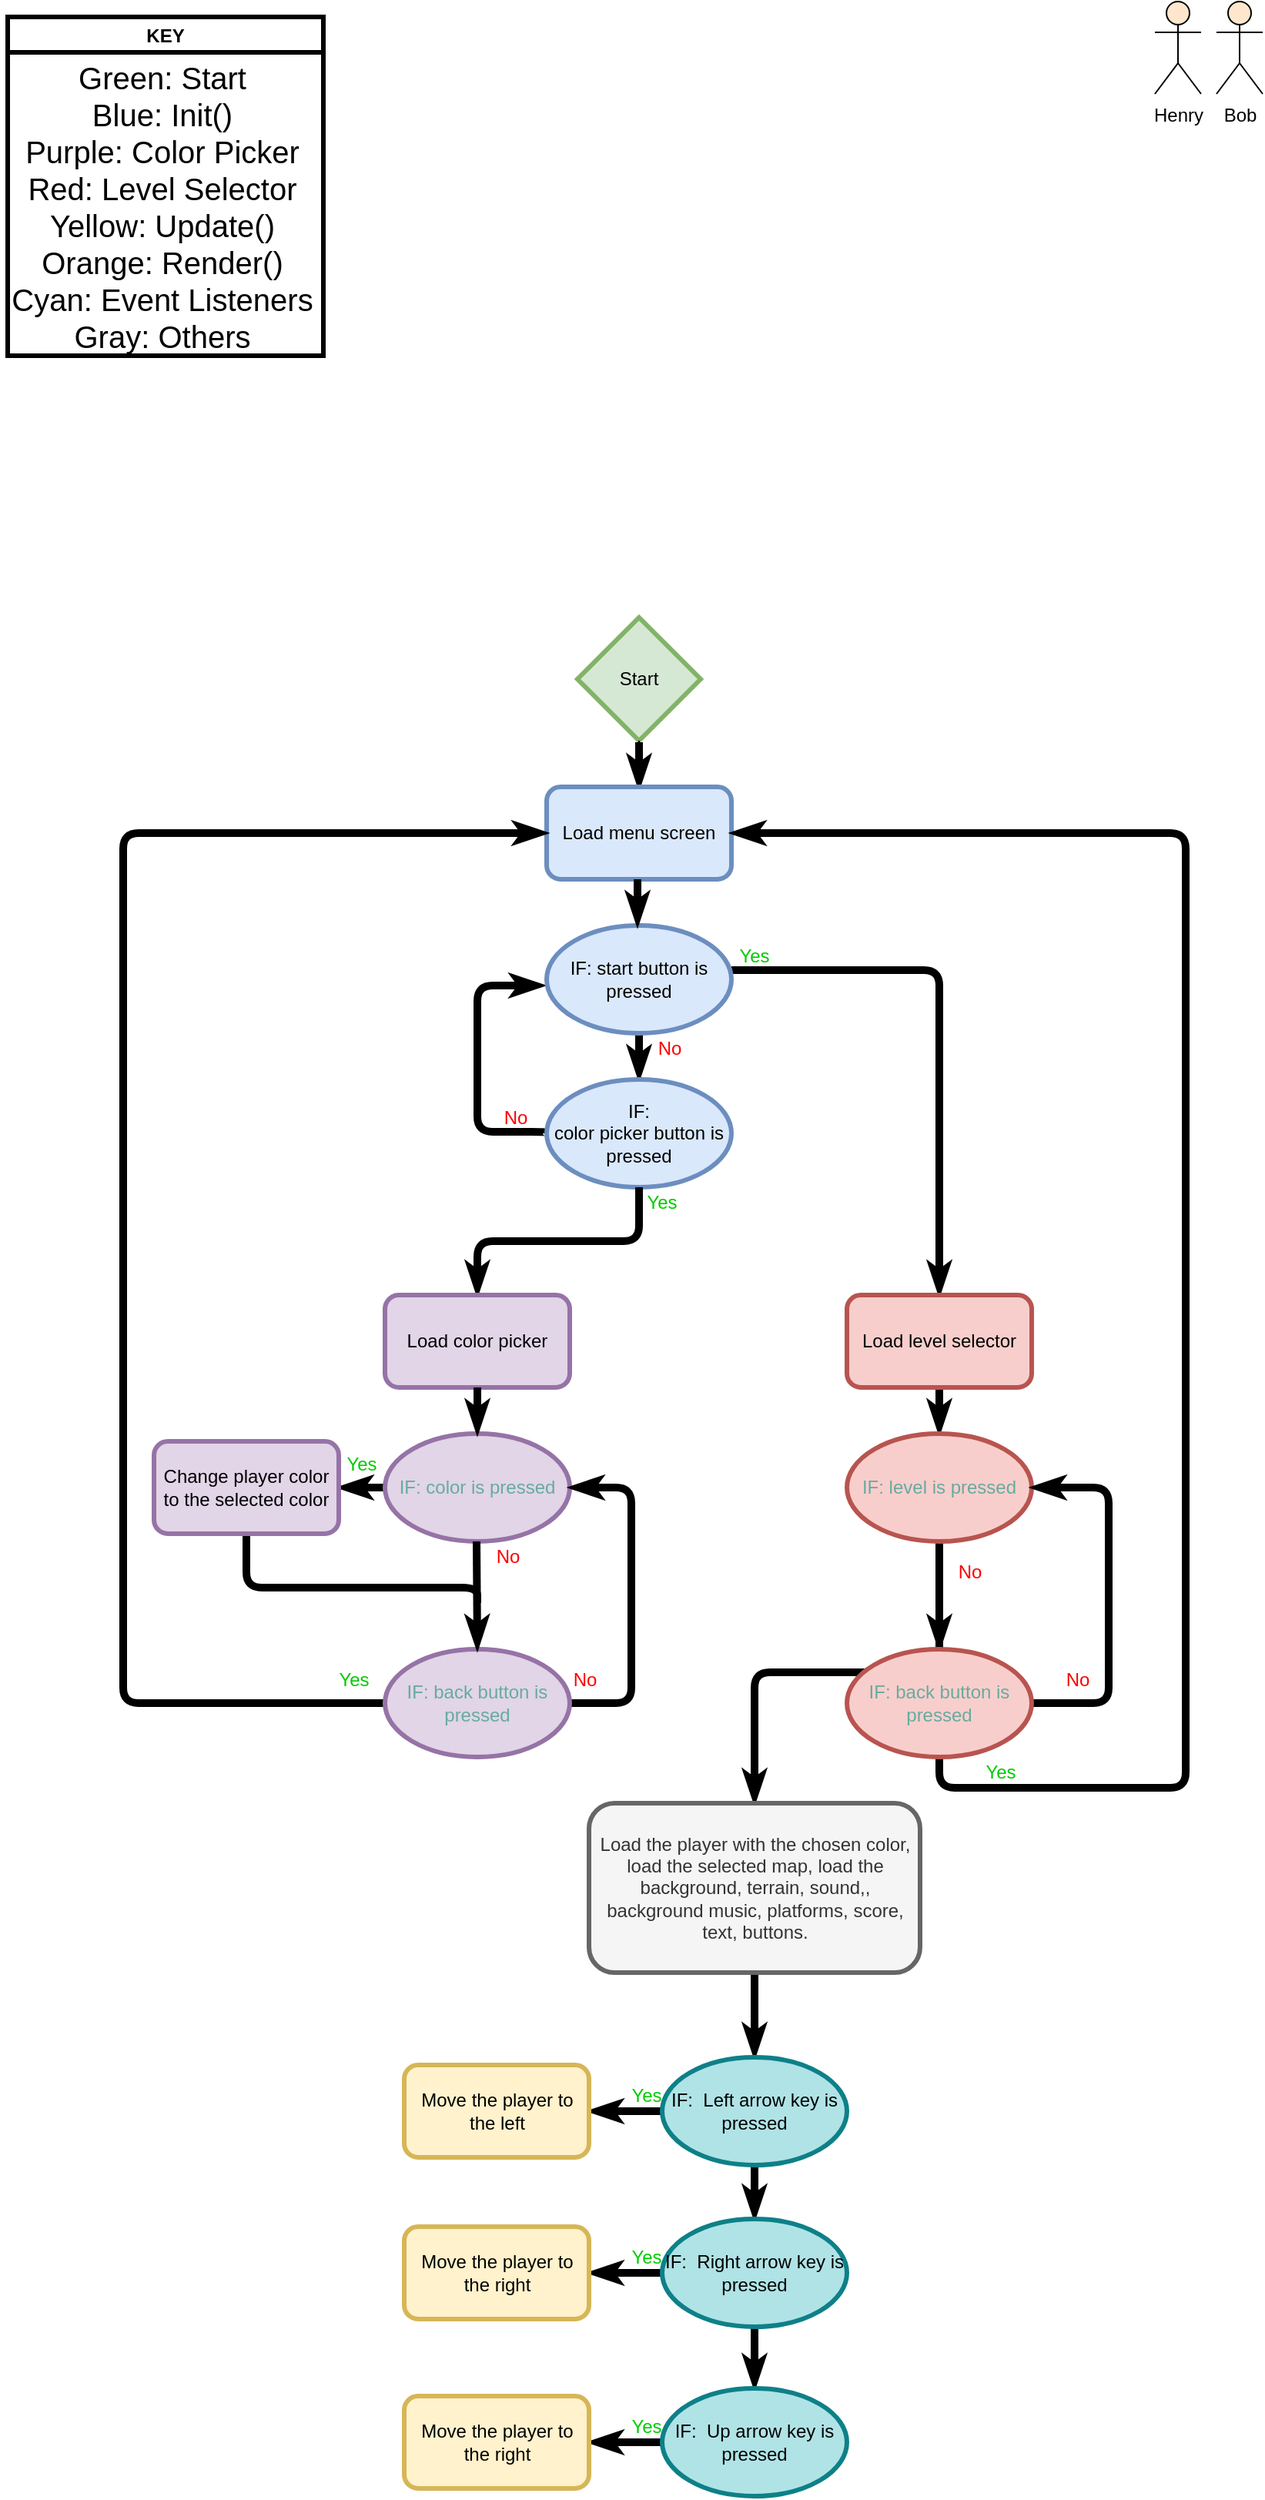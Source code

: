 <mxfile version="15.1.2" type="github">
  <diagram id="sANR0Sa7Du-AlCgByeaL" name="Page-1">
    <mxGraphModel dx="946" dy="472" grid="1" gridSize="10" guides="1" tooltips="1" connect="1" arrows="1" fold="1" page="1" pageScale="1" pageWidth="850" pageHeight="1100" math="0" shadow="0">
      <root>
        <mxCell id="0" />
        <mxCell id="1" parent="0" />
        <mxCell id="qH3xu6opcL6_kooswoq3-1" value="Start" style="rhombus;whiteSpace=wrap;html=1;fillColor=#d5e8d4;strokeColor=#82b366;strokeWidth=3;" parent="1" vertex="1">
          <mxGeometry x="385" y="410" width="80" height="80" as="geometry" />
        </mxCell>
        <mxCell id="qH3xu6opcL6_kooswoq3-3" value="KEY" style="swimlane;strokeWidth=3;" parent="1" vertex="1">
          <mxGeometry x="15" y="20" width="205" height="220" as="geometry" />
        </mxCell>
        <mxCell id="qH3xu6opcL6_kooswoq3-4" value="&lt;font style=&quot;font-size: 20px&quot;&gt;Green: Start&lt;br&gt;Blue: Init()&lt;br&gt;Purple: Color Picker&lt;br&gt;Red: Level Selector&lt;br&gt;Yellow: Update()&lt;br&gt;Orange: Render()&lt;br&gt;Cyan: Event Listeners&lt;br&gt;Gray: Others&lt;br&gt;&lt;br&gt;&lt;/font&gt;" style="text;html=1;align=center;verticalAlign=middle;resizable=0;points=[];autosize=1;strokeColor=none;fillColor=none;" parent="qH3xu6opcL6_kooswoq3-3" vertex="1">
          <mxGeometry x="-5" y="60" width="210" height="150" as="geometry" />
        </mxCell>
        <mxCell id="qH3xu6opcL6_kooswoq3-9" value="" style="endArrow=none;html=1;strokeColor=#000000;strokeWidth=5;entryX=1;entryY=0.5;entryDx=0;entryDy=0;edgeStyle=orthogonalEdgeStyle;endFill=0;startArrow=classicThin;startFill=1;exitX=0.5;exitY=0;exitDx=0;exitDy=0;" parent="1" source="1hW1MU2cilDxWkgsf2Ak-7" edge="1">
          <mxGeometry width="50" height="50" relative="1" as="geometry">
            <mxPoint x="600" y="780" as="sourcePoint" />
            <mxPoint x="485" y="639" as="targetPoint" />
            <Array as="points">
              <mxPoint x="620" y="850" />
              <mxPoint x="620" y="639" />
            </Array>
          </mxGeometry>
        </mxCell>
        <mxCell id="HlZbUKtkhiLdgMQSABBG-2" value="" style="endArrow=none;html=1;entryX=0.5;entryY=1;entryDx=0;entryDy=0;strokeWidth=5;endFill=0;startArrow=classicThin;startFill=1;" parent="1" edge="1">
          <mxGeometry width="50" height="50" relative="1" as="geometry">
            <mxPoint x="425" y="710" as="sourcePoint" />
            <mxPoint x="425" y="670" as="targetPoint" />
          </mxGeometry>
        </mxCell>
        <mxCell id="HlZbUKtkhiLdgMQSABBG-6" value="" style="endArrow=classicThin;html=1;strokeWidth=5;startArrow=none;startFill=0;endFill=1;exitX=0;exitY=0.5;exitDx=0;exitDy=0;edgeStyle=orthogonalEdgeStyle;" parent="1" source="HlZbUKtkhiLdgMQSABBG-19" edge="1">
          <mxGeometry width="50" height="50" relative="1" as="geometry">
            <mxPoint x="320" y="637" as="sourcePoint" />
            <mxPoint x="363" y="649" as="targetPoint" />
            <Array as="points">
              <mxPoint x="320" y="744" />
              <mxPoint x="320" y="649" />
              <mxPoint x="363" y="649" />
            </Array>
          </mxGeometry>
        </mxCell>
        <mxCell id="HlZbUKtkhiLdgMQSABBG-9" value="&lt;font color=&quot;#ff0000&quot;&gt;No&lt;/font&gt;" style="text;html=1;strokeColor=none;fillColor=none;align=center;verticalAlign=middle;whiteSpace=wrap;rounded=0;" parent="1" vertex="1">
          <mxGeometry x="325" y="725" width="40" height="20" as="geometry" />
        </mxCell>
        <mxCell id="HlZbUKtkhiLdgMQSABBG-13" value="&lt;font color=&quot;#ff0000&quot;&gt;No&lt;/font&gt;" style="text;html=1;strokeColor=none;fillColor=none;align=center;verticalAlign=middle;whiteSpace=wrap;rounded=0;" parent="1" vertex="1">
          <mxGeometry x="425" y="680" width="40" height="20" as="geometry" />
        </mxCell>
        <mxCell id="HlZbUKtkhiLdgMQSABBG-17" value="&lt;span&gt;IF: start button is pressed&lt;/span&gt;" style="ellipse;whiteSpace=wrap;html=1;fillColor=#dae8fc;strokeColor=#6c8ebf;strokeWidth=3;" parent="1" vertex="1">
          <mxGeometry x="365" y="610" width="120" height="70" as="geometry" />
        </mxCell>
        <mxCell id="HlZbUKtkhiLdgMQSABBG-18" value="" style="endArrow=none;html=1;entryX=0.5;entryY=1;entryDx=0;entryDy=0;strokeWidth=5;startArrow=classicThin;startFill=1;" parent="1" edge="1">
          <mxGeometry width="50" height="50" relative="1" as="geometry">
            <mxPoint x="425" y="521" as="sourcePoint" />
            <mxPoint x="425" y="491" as="targetPoint" />
          </mxGeometry>
        </mxCell>
        <mxCell id="HlZbUKtkhiLdgMQSABBG-19" value="&lt;span&gt;IF: &lt;br&gt;color picker button is pressed&lt;/span&gt;" style="ellipse;whiteSpace=wrap;html=1;fillColor=#dae8fc;strokeColor=#6c8ebf;strokeWidth=3;" parent="1" vertex="1">
          <mxGeometry x="365" y="710" width="120" height="70" as="geometry" />
        </mxCell>
        <mxCell id="z5al1TYBWJ1lYyxTN1bS-4" value="" style="endArrow=classicThin;html=1;strokeWidth=5;exitX=0.5;exitY=1;exitDx=0;exitDy=0;endFill=1;edgeStyle=orthogonalEdgeStyle;" parent="1" source="HlZbUKtkhiLdgMQSABBG-19" target="z5al1TYBWJ1lYyxTN1bS-6" edge="1">
          <mxGeometry width="50" height="50" relative="1" as="geometry">
            <mxPoint x="400" y="630" as="sourcePoint" />
            <mxPoint x="425" y="720" as="targetPoint" />
          </mxGeometry>
        </mxCell>
        <mxCell id="z5al1TYBWJ1lYyxTN1bS-6" value="Load color picker" style="rounded=1;whiteSpace=wrap;html=1;fillColor=#e1d5e7;strokeColor=#9673a6;strokeWidth=3;" parent="1" vertex="1">
          <mxGeometry x="260" y="850" width="120" height="60" as="geometry" />
        </mxCell>
        <mxCell id="1hW1MU2cilDxWkgsf2Ak-1" value="&lt;font color=&quot;#00cc00&quot;&gt;Yes&lt;/font&gt;" style="text;html=1;strokeColor=none;fillColor=none;align=center;verticalAlign=middle;whiteSpace=wrap;rounded=0;" parent="1" vertex="1">
          <mxGeometry x="480" y="620" width="40" height="20" as="geometry" />
        </mxCell>
        <mxCell id="1hW1MU2cilDxWkgsf2Ak-2" value="&lt;font color=&quot;#00cc00&quot;&gt;Yes&lt;/font&gt;" style="text;html=1;strokeColor=none;fillColor=none;align=center;verticalAlign=middle;whiteSpace=wrap;rounded=0;" parent="1" vertex="1">
          <mxGeometry x="420" y="780" width="40" height="20" as="geometry" />
        </mxCell>
        <mxCell id="1hW1MU2cilDxWkgsf2Ak-4" value="" style="edgeStyle=orthogonalEdgeStyle;rounded=0;orthogonalLoop=1;jettySize=auto;html=1;startArrow=classicThin;startFill=1;endArrow=none;endFill=0;" parent="1" source="1hW1MU2cilDxWkgsf2Ak-3" target="qH3xu6opcL6_kooswoq3-1" edge="1">
          <mxGeometry relative="1" as="geometry" />
        </mxCell>
        <mxCell id="1hW1MU2cilDxWkgsf2Ak-3" value="Load menu screen" style="rounded=1;whiteSpace=wrap;html=1;fillColor=#dae8fc;strokeColor=#6c8ebf;strokeWidth=3;" parent="1" vertex="1">
          <mxGeometry x="365" y="520" width="120" height="60" as="geometry" />
        </mxCell>
        <mxCell id="1hW1MU2cilDxWkgsf2Ak-5" value="" style="edgeStyle=orthogonalEdgeStyle;rounded=0;orthogonalLoop=1;jettySize=auto;html=1;startArrow=classicThin;startFill=1;endArrow=none;endFill=0;strokeWidth=5;" parent="1" edge="1">
          <mxGeometry relative="1" as="geometry">
            <mxPoint x="424" y="610" as="sourcePoint" />
            <mxPoint x="424" y="580" as="targetPoint" />
          </mxGeometry>
        </mxCell>
        <mxCell id="yoXjjoeokbbWdY5fdKAf-14" style="edgeStyle=orthogonalEdgeStyle;rounded=0;orthogonalLoop=1;jettySize=auto;html=1;entryX=0.5;entryY=0;entryDx=0;entryDy=0;endArrow=classicThin;endFill=1;strokeWidth=5;" parent="1" source="1hW1MU2cilDxWkgsf2Ak-7" target="yoXjjoeokbbWdY5fdKAf-13" edge="1">
          <mxGeometry relative="1" as="geometry" />
        </mxCell>
        <mxCell id="1hW1MU2cilDxWkgsf2Ak-7" value="Load level selector" style="rounded=1;whiteSpace=wrap;html=1;strokeWidth=3;fillColor=#f8cecc;strokeColor=#b85450;" parent="1" vertex="1">
          <mxGeometry x="560" y="850" width="120" height="60" as="geometry" />
        </mxCell>
        <mxCell id="ZbSbrt5vP9VM88DJlWoI-17" value="" style="edgeStyle=orthogonalEdgeStyle;rounded=0;orthogonalLoop=1;jettySize=auto;html=1;endArrow=classicThin;endFill=1;strokeWidth=5;" parent="1" source="fsFY9wsdsCtNqfY3CEtP-2" target="ZbSbrt5vP9VM88DJlWoI-5" edge="1">
          <mxGeometry relative="1" as="geometry" />
        </mxCell>
        <mxCell id="fsFY9wsdsCtNqfY3CEtP-2" value="&lt;span&gt;&lt;font color=&quot;#67ab9f&quot;&gt;IF: color is pressed&lt;/font&gt;&lt;br&gt;&lt;/span&gt;" style="ellipse;whiteSpace=wrap;html=1;fillColor=#e1d5e7;strokeColor=#9673a6;strokeWidth=3;" parent="1" vertex="1">
          <mxGeometry x="260" y="940" width="120" height="70" as="geometry" />
        </mxCell>
        <mxCell id="fsFY9wsdsCtNqfY3CEtP-4" value="" style="endArrow=none;html=1;entryX=0.5;entryY=1;entryDx=0;entryDy=0;exitX=0.5;exitY=0;exitDx=0;exitDy=0;startArrow=classicThin;startFill=1;strokeWidth=5;" parent="1" source="fsFY9wsdsCtNqfY3CEtP-2" target="z5al1TYBWJ1lYyxTN1bS-6" edge="1">
          <mxGeometry width="50" height="50" relative="1" as="geometry">
            <mxPoint x="570" y="960" as="sourcePoint" />
            <mxPoint x="620" y="910" as="targetPoint" />
          </mxGeometry>
        </mxCell>
        <mxCell id="fsFY9wsdsCtNqfY3CEtP-5" value="Bob" style="shape=umlActor;verticalLabelPosition=bottom;verticalAlign=top;html=1;fillColor=#ffe6cc;" parent="1" vertex="1">
          <mxGeometry x="800" y="10" width="30" height="60" as="geometry" />
        </mxCell>
        <mxCell id="fsFY9wsdsCtNqfY3CEtP-9" value="&lt;font color=&quot;#00cc00&quot;&gt;Yes&lt;/font&gt;" style="text;html=1;strokeColor=none;fillColor=none;align=center;verticalAlign=middle;whiteSpace=wrap;rounded=0;" parent="1" vertex="1">
          <mxGeometry x="225" y="950" width="40" height="20" as="geometry" />
        </mxCell>
        <mxCell id="yoXjjoeokbbWdY5fdKAf-1" style="edgeStyle=orthogonalEdgeStyle;rounded=1;orthogonalLoop=1;jettySize=auto;html=1;strokeWidth=5;endArrow=none;endFill=0;" parent="1" source="ZbSbrt5vP9VM88DJlWoI-5" edge="1">
          <mxGeometry relative="1" as="geometry">
            <mxPoint x="320" y="1050" as="targetPoint" />
            <Array as="points">
              <mxPoint x="170" y="1040" />
              <mxPoint x="320" y="1040" />
            </Array>
          </mxGeometry>
        </mxCell>
        <mxCell id="ZbSbrt5vP9VM88DJlWoI-5" value="&lt;span&gt;Change player color to the selected color&lt;/span&gt;" style="rounded=1;whiteSpace=wrap;html=1;strokeWidth=3;fillColor=#e1d5e7;strokeColor=#9673a6;" parent="1" vertex="1">
          <mxGeometry x="110" y="945" width="120" height="60" as="geometry" />
        </mxCell>
        <mxCell id="ZbSbrt5vP9VM88DJlWoI-10" value="Henry" style="shape=umlActor;verticalLabelPosition=bottom;verticalAlign=top;html=1;fillColor=#ffe6cc;" parent="1" vertex="1">
          <mxGeometry x="760" y="10" width="30" height="60" as="geometry" />
        </mxCell>
        <mxCell id="ZbSbrt5vP9VM88DJlWoI-18" style="edgeStyle=orthogonalEdgeStyle;rounded=1;orthogonalLoop=1;jettySize=auto;html=1;entryX=1;entryY=0.5;entryDx=0;entryDy=0;endArrow=classicThin;endFill=1;strokeWidth=5;exitX=1;exitY=0.5;exitDx=0;exitDy=0;" parent="1" source="ZbSbrt5vP9VM88DJlWoI-14" target="fsFY9wsdsCtNqfY3CEtP-2" edge="1">
          <mxGeometry relative="1" as="geometry">
            <Array as="points">
              <mxPoint x="420" y="1115" />
              <mxPoint x="420" y="975" />
            </Array>
          </mxGeometry>
        </mxCell>
        <mxCell id="ZbSbrt5vP9VM88DJlWoI-20" style="edgeStyle=orthogonalEdgeStyle;rounded=1;orthogonalLoop=1;jettySize=auto;html=1;endArrow=classicThin;endFill=1;strokeWidth=5;entryX=0;entryY=0.5;entryDx=0;entryDy=0;exitX=0;exitY=0.5;exitDx=0;exitDy=0;" parent="1" source="ZbSbrt5vP9VM88DJlWoI-14" target="1hW1MU2cilDxWkgsf2Ak-3" edge="1">
          <mxGeometry relative="1" as="geometry">
            <mxPoint x="290" y="620" as="targetPoint" />
            <Array as="points">
              <mxPoint x="90" y="1115" />
              <mxPoint x="90" y="550" />
            </Array>
          </mxGeometry>
        </mxCell>
        <mxCell id="ZbSbrt5vP9VM88DJlWoI-14" value="&lt;span&gt;&lt;font color=&quot;#67ab9f&quot;&gt;IF: back button is pressed&lt;/font&gt;&lt;br&gt;&lt;/span&gt;" style="ellipse;whiteSpace=wrap;html=1;fillColor=#e1d5e7;strokeColor=#9673a6;strokeWidth=3;" parent="1" vertex="1">
          <mxGeometry x="260" y="1080" width="120" height="70" as="geometry" />
        </mxCell>
        <mxCell id="ZbSbrt5vP9VM88DJlWoI-15" value="" style="endArrow=none;html=1;entryX=0.5;entryY=1;entryDx=0;entryDy=0;exitX=0.5;exitY=0;exitDx=0;exitDy=0;startArrow=classicThin;startFill=1;strokeWidth=5;" parent="1" source="ZbSbrt5vP9VM88DJlWoI-14" edge="1">
          <mxGeometry width="50" height="50" relative="1" as="geometry">
            <mxPoint x="319.5" y="1040" as="sourcePoint" />
            <mxPoint x="319.5" y="1010" as="targetPoint" />
          </mxGeometry>
        </mxCell>
        <mxCell id="ZbSbrt5vP9VM88DJlWoI-16" value="&lt;font color=&quot;#ff0000&quot;&gt;No&lt;/font&gt;" style="text;html=1;strokeColor=none;fillColor=none;align=center;verticalAlign=middle;whiteSpace=wrap;rounded=0;" parent="1" vertex="1">
          <mxGeometry x="320" y="1010" width="40" height="20" as="geometry" />
        </mxCell>
        <mxCell id="ZbSbrt5vP9VM88DJlWoI-19" value="&lt;font color=&quot;#ff0000&quot;&gt;No&lt;/font&gt;" style="text;html=1;strokeColor=none;fillColor=none;align=center;verticalAlign=middle;whiteSpace=wrap;rounded=0;" parent="1" vertex="1">
          <mxGeometry x="370" y="1090" width="40" height="20" as="geometry" />
        </mxCell>
        <mxCell id="ZbSbrt5vP9VM88DJlWoI-21" value="&lt;font color=&quot;#00cc00&quot;&gt;Yes&lt;/font&gt;" style="text;html=1;strokeColor=none;fillColor=none;align=center;verticalAlign=middle;whiteSpace=wrap;rounded=0;" parent="1" vertex="1">
          <mxGeometry x="220" y="1090" width="40" height="20" as="geometry" />
        </mxCell>
        <mxCell id="yoXjjoeokbbWdY5fdKAf-7" style="edgeStyle=orthogonalEdgeStyle;rounded=1;orthogonalLoop=1;jettySize=auto;html=1;entryX=1.033;entryY=0.414;entryDx=0;entryDy=0;entryPerimeter=0;endArrow=classicThin;endFill=1;strokeWidth=5;exitX=1;exitY=0.5;exitDx=0;exitDy=0;" parent="1" edge="1">
          <mxGeometry relative="1" as="geometry">
            <Array as="points">
              <mxPoint x="790" y="625" />
              <mxPoint x="790" y="479" />
            </Array>
            <mxPoint x="753.96" y="478.98" as="targetPoint" />
          </mxGeometry>
        </mxCell>
        <mxCell id="O-zRNot-esT4dn0OZAIN-2" value="" style="edgeStyle=orthogonalEdgeStyle;rounded=0;orthogonalLoop=1;jettySize=auto;html=1;strokeWidth=5;endArrow=classicThin;endFill=1;" parent="1" source="yoXjjoeokbbWdY5fdKAf-13" target="O-zRNot-esT4dn0OZAIN-1" edge="1">
          <mxGeometry relative="1" as="geometry" />
        </mxCell>
        <mxCell id="ECO3SfFX27cgc8bEJBXW-2" style="edgeStyle=orthogonalEdgeStyle;rounded=1;orthogonalLoop=1;jettySize=auto;html=1;entryX=0.5;entryY=0;entryDx=0;entryDy=0;strokeWidth=5;endArrow=classicThin;endFill=1;" parent="1" source="yoXjjoeokbbWdY5fdKAf-13" target="ECO3SfFX27cgc8bEJBXW-1" edge="1">
          <mxGeometry relative="1" as="geometry" />
        </mxCell>
        <mxCell id="yoXjjoeokbbWdY5fdKAf-13" value="&lt;span&gt;&lt;font color=&quot;#67ab9f&quot;&gt;IF: level is pressed&lt;/font&gt;&lt;br&gt;&lt;/span&gt;" style="ellipse;whiteSpace=wrap;html=1;fillColor=#f8cecc;strokeColor=#b85450;strokeWidth=3;" parent="1" vertex="1">
          <mxGeometry x="560" y="940" width="120" height="70" as="geometry" />
        </mxCell>
        <mxCell id="O-zRNot-esT4dn0OZAIN-8" style="edgeStyle=orthogonalEdgeStyle;rounded=1;orthogonalLoop=1;jettySize=auto;html=1;entryX=1;entryY=0.5;entryDx=0;entryDy=0;endArrow=classicThin;endFill=1;strokeColor=#000000;strokeWidth=5;exitX=0.5;exitY=1;exitDx=0;exitDy=0;" parent="1" source="O-zRNot-esT4dn0OZAIN-1" target="1hW1MU2cilDxWkgsf2Ak-3" edge="1">
          <mxGeometry relative="1" as="geometry">
            <Array as="points">
              <mxPoint x="620" y="1170" />
              <mxPoint x="780" y="1170" />
              <mxPoint x="780" y="550" />
            </Array>
          </mxGeometry>
        </mxCell>
        <mxCell id="O-zRNot-esT4dn0OZAIN-10" style="edgeStyle=orthogonalEdgeStyle;rounded=1;orthogonalLoop=1;jettySize=auto;html=1;exitX=1;exitY=0.5;exitDx=0;exitDy=0;entryX=1;entryY=0.5;entryDx=0;entryDy=0;endArrow=classicThin;endFill=1;strokeColor=#000000;strokeWidth=5;" parent="1" source="O-zRNot-esT4dn0OZAIN-1" target="yoXjjoeokbbWdY5fdKAf-13" edge="1">
          <mxGeometry relative="1" as="geometry">
            <Array as="points">
              <mxPoint x="730" y="1115" />
              <mxPoint x="730" y="975" />
            </Array>
          </mxGeometry>
        </mxCell>
        <mxCell id="O-zRNot-esT4dn0OZAIN-1" value="&lt;span&gt;&lt;font color=&quot;#67ab9f&quot;&gt;IF: back button is pressed&lt;/font&gt;&lt;br&gt;&lt;/span&gt;" style="ellipse;whiteSpace=wrap;html=1;fillColor=#f8cecc;strokeColor=#b85450;strokeWidth=3;" parent="1" vertex="1">
          <mxGeometry x="560" y="1080" width="120" height="70" as="geometry" />
        </mxCell>
        <mxCell id="O-zRNot-esT4dn0OZAIN-11" value="&lt;font color=&quot;#ff0000&quot;&gt;No&lt;/font&gt;" style="text;html=1;strokeColor=none;fillColor=none;align=center;verticalAlign=middle;whiteSpace=wrap;rounded=0;" parent="1" vertex="1">
          <mxGeometry x="690" y="1090" width="40" height="20" as="geometry" />
        </mxCell>
        <mxCell id="O-zRNot-esT4dn0OZAIN-12" value="&lt;font color=&quot;#00cc00&quot;&gt;Yes&lt;/font&gt;" style="text;html=1;strokeColor=none;fillColor=none;align=center;verticalAlign=middle;whiteSpace=wrap;rounded=0;" parent="1" vertex="1">
          <mxGeometry x="640" y="1150" width="40" height="20" as="geometry" />
        </mxCell>
        <mxCell id="O-zRNot-esT4dn0OZAIN-13" value="&lt;font color=&quot;#ff0000&quot;&gt;No&lt;/font&gt;" style="text;html=1;strokeColor=none;fillColor=none;align=center;verticalAlign=middle;whiteSpace=wrap;rounded=0;" parent="1" vertex="1">
          <mxGeometry x="620" y="1020" width="40" height="20" as="geometry" />
        </mxCell>
        <mxCell id="imlIxzKaYGb1TXIbvJ-m-11" style="edgeStyle=orthogonalEdgeStyle;rounded=1;orthogonalLoop=1;jettySize=auto;html=1;entryX=0.5;entryY=0;entryDx=0;entryDy=0;endArrow=classicThin;endFill=1;strokeWidth=5;" edge="1" parent="1" source="ECO3SfFX27cgc8bEJBXW-1" target="FLNDudQOrhonKS8H3ENc-1">
          <mxGeometry relative="1" as="geometry" />
        </mxCell>
        <mxCell id="ECO3SfFX27cgc8bEJBXW-1" value="Load the player with the chosen color, load the selected map, load the background, terrain, sound,, background music, platforms, score, text, buttons." style="rounded=1;whiteSpace=wrap;html=1;fillColor=#f5f5f5;strokeColor=#666666;fontColor=#333333;strokeWidth=3;" parent="1" vertex="1">
          <mxGeometry x="392.5" y="1180" width="215" height="110" as="geometry" />
        </mxCell>
        <mxCell id="imlIxzKaYGb1TXIbvJ-m-2" value="" style="edgeStyle=orthogonalEdgeStyle;rounded=1;orthogonalLoop=1;jettySize=auto;html=1;strokeWidth=5;endArrow=classicThin;endFill=1;" edge="1" parent="1" source="FLNDudQOrhonKS8H3ENc-1" target="imlIxzKaYGb1TXIbvJ-m-1">
          <mxGeometry relative="1" as="geometry" />
        </mxCell>
        <mxCell id="imlIxzKaYGb1TXIbvJ-m-12" style="edgeStyle=orthogonalEdgeStyle;rounded=1;orthogonalLoop=1;jettySize=auto;html=1;exitX=0.5;exitY=1;exitDx=0;exitDy=0;entryX=0.5;entryY=0;entryDx=0;entryDy=0;endArrow=classicThin;endFill=1;strokeWidth=5;" edge="1" parent="1" source="FLNDudQOrhonKS8H3ENc-1" target="imlIxzKaYGb1TXIbvJ-m-8">
          <mxGeometry relative="1" as="geometry" />
        </mxCell>
        <mxCell id="FLNDudQOrhonKS8H3ENc-1" value="&lt;span&gt;IF:&amp;nbsp; Left arrow key is pressed&lt;br&gt;&lt;/span&gt;" style="ellipse;whiteSpace=wrap;html=1;fillColor=#b0e3e6;strokeColor=#0e8088;strokeWidth=3;" parent="1" vertex="1">
          <mxGeometry x="440" y="1345" width="120" height="70" as="geometry" />
        </mxCell>
        <mxCell id="imlIxzKaYGb1TXIbvJ-m-1" value="Move the player to the left" style="rounded=1;whiteSpace=wrap;html=1;fillColor=#fff2cc;strokeColor=#d6b656;strokeWidth=3;" vertex="1" parent="1">
          <mxGeometry x="272.5" y="1350" width="120" height="60" as="geometry" />
        </mxCell>
        <mxCell id="imlIxzKaYGb1TXIbvJ-m-3" value="&lt;font color=&quot;#00cc00&quot;&gt;Yes&lt;/font&gt;" style="text;html=1;strokeColor=none;fillColor=none;align=center;verticalAlign=middle;whiteSpace=wrap;rounded=0;" vertex="1" parent="1">
          <mxGeometry x="410" y="1360" width="40" height="20" as="geometry" />
        </mxCell>
        <mxCell id="imlIxzKaYGb1TXIbvJ-m-7" value="" style="edgeStyle=orthogonalEdgeStyle;rounded=1;orthogonalLoop=1;jettySize=auto;html=1;strokeWidth=5;endArrow=classicThin;endFill=1;" edge="1" parent="1" source="imlIxzKaYGb1TXIbvJ-m-8" target="imlIxzKaYGb1TXIbvJ-m-9">
          <mxGeometry relative="1" as="geometry" />
        </mxCell>
        <mxCell id="imlIxzKaYGb1TXIbvJ-m-17" style="edgeStyle=orthogonalEdgeStyle;rounded=1;orthogonalLoop=1;jettySize=auto;html=1;entryX=0.5;entryY=0;entryDx=0;entryDy=0;endArrow=classicThin;endFill=1;strokeWidth=5;" edge="1" parent="1" source="imlIxzKaYGb1TXIbvJ-m-8" target="imlIxzKaYGb1TXIbvJ-m-14">
          <mxGeometry relative="1" as="geometry" />
        </mxCell>
        <mxCell id="imlIxzKaYGb1TXIbvJ-m-8" value="&lt;span&gt;IF:&amp;nbsp; Right arrow key is pressed&lt;br&gt;&lt;/span&gt;" style="ellipse;whiteSpace=wrap;html=1;fillColor=#b0e3e6;strokeColor=#0e8088;strokeWidth=3;" vertex="1" parent="1">
          <mxGeometry x="440" y="1450" width="120" height="70" as="geometry" />
        </mxCell>
        <mxCell id="imlIxzKaYGb1TXIbvJ-m-9" value="Move the player to the right" style="rounded=1;whiteSpace=wrap;html=1;fillColor=#fff2cc;strokeColor=#d6b656;strokeWidth=3;" vertex="1" parent="1">
          <mxGeometry x="272.5" y="1455" width="120" height="60" as="geometry" />
        </mxCell>
        <mxCell id="imlIxzKaYGb1TXIbvJ-m-10" value="&lt;font color=&quot;#00cc00&quot;&gt;Yes&lt;/font&gt;" style="text;html=1;strokeColor=none;fillColor=none;align=center;verticalAlign=middle;whiteSpace=wrap;rounded=0;" vertex="1" parent="1">
          <mxGeometry x="410" y="1465" width="40" height="20" as="geometry" />
        </mxCell>
        <mxCell id="imlIxzKaYGb1TXIbvJ-m-13" value="" style="edgeStyle=orthogonalEdgeStyle;rounded=1;orthogonalLoop=1;jettySize=auto;html=1;strokeWidth=5;endArrow=classicThin;endFill=1;" edge="1" parent="1" source="imlIxzKaYGb1TXIbvJ-m-14" target="imlIxzKaYGb1TXIbvJ-m-15">
          <mxGeometry relative="1" as="geometry" />
        </mxCell>
        <mxCell id="imlIxzKaYGb1TXIbvJ-m-14" value="&lt;span&gt;IF:&amp;nbsp; Up arrow key is pressed&lt;br&gt;&lt;/span&gt;" style="ellipse;whiteSpace=wrap;html=1;fillColor=#b0e3e6;strokeColor=#0e8088;strokeWidth=3;" vertex="1" parent="1">
          <mxGeometry x="440" y="1560" width="120" height="70" as="geometry" />
        </mxCell>
        <mxCell id="imlIxzKaYGb1TXIbvJ-m-15" value="Move the player to the right" style="rounded=1;whiteSpace=wrap;html=1;fillColor=#fff2cc;strokeColor=#d6b656;strokeWidth=3;" vertex="1" parent="1">
          <mxGeometry x="272.5" y="1565" width="120" height="60" as="geometry" />
        </mxCell>
        <mxCell id="imlIxzKaYGb1TXIbvJ-m-16" value="&lt;font color=&quot;#00cc00&quot;&gt;Yes&lt;/font&gt;" style="text;html=1;strokeColor=none;fillColor=none;align=center;verticalAlign=middle;whiteSpace=wrap;rounded=0;" vertex="1" parent="1">
          <mxGeometry x="410" y="1575" width="40" height="20" as="geometry" />
        </mxCell>
      </root>
    </mxGraphModel>
  </diagram>
</mxfile>
